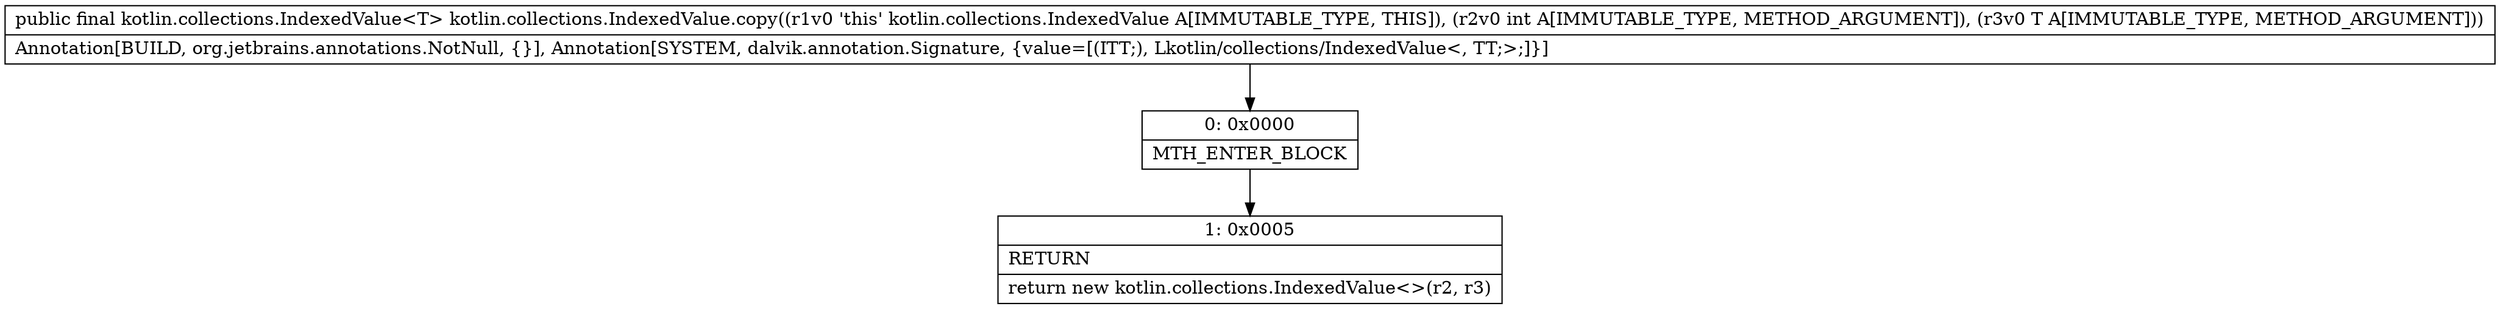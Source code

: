 digraph "CFG forkotlin.collections.IndexedValue.copy(ILjava\/lang\/Object;)Lkotlin\/collections\/IndexedValue;" {
Node_0 [shape=record,label="{0\:\ 0x0000|MTH_ENTER_BLOCK\l}"];
Node_1 [shape=record,label="{1\:\ 0x0005|RETURN\l|return new kotlin.collections.IndexedValue\<\>(r2, r3)\l}"];
MethodNode[shape=record,label="{public final kotlin.collections.IndexedValue\<T\> kotlin.collections.IndexedValue.copy((r1v0 'this' kotlin.collections.IndexedValue A[IMMUTABLE_TYPE, THIS]), (r2v0 int A[IMMUTABLE_TYPE, METHOD_ARGUMENT]), (r3v0 T A[IMMUTABLE_TYPE, METHOD_ARGUMENT]))  | Annotation[BUILD, org.jetbrains.annotations.NotNull, \{\}], Annotation[SYSTEM, dalvik.annotation.Signature, \{value=[(ITT;), Lkotlin\/collections\/IndexedValue\<, TT;\>;]\}]\l}"];
MethodNode -> Node_0;
Node_0 -> Node_1;
}

